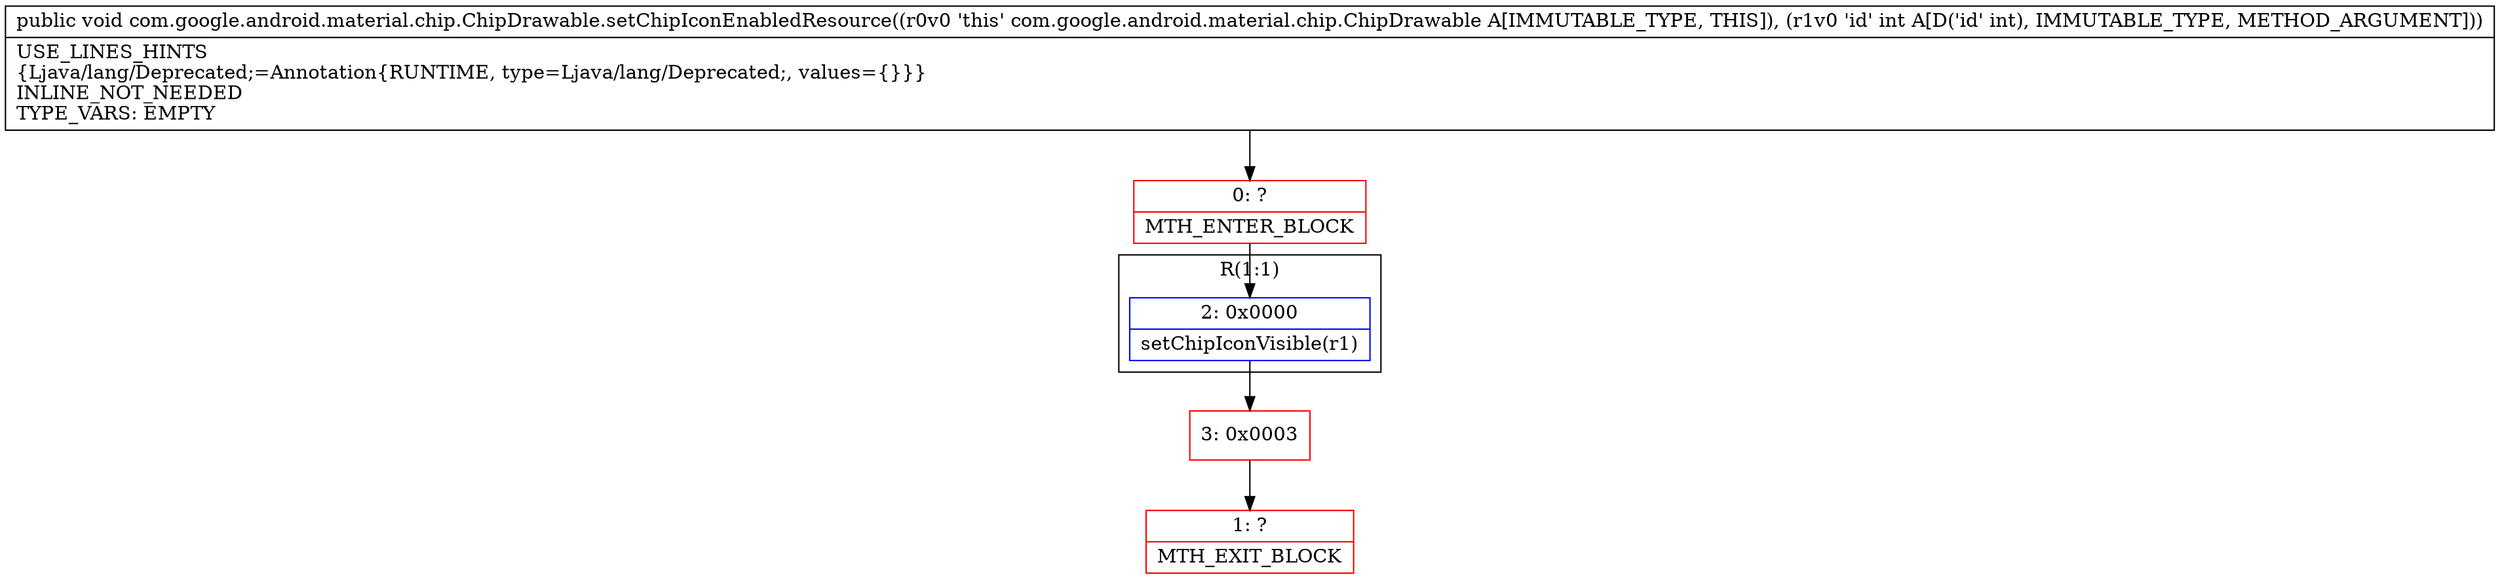 digraph "CFG forcom.google.android.material.chip.ChipDrawable.setChipIconEnabledResource(I)V" {
subgraph cluster_Region_285474079 {
label = "R(1:1)";
node [shape=record,color=blue];
Node_2 [shape=record,label="{2\:\ 0x0000|setChipIconVisible(r1)\l}"];
}
Node_0 [shape=record,color=red,label="{0\:\ ?|MTH_ENTER_BLOCK\l}"];
Node_3 [shape=record,color=red,label="{3\:\ 0x0003}"];
Node_1 [shape=record,color=red,label="{1\:\ ?|MTH_EXIT_BLOCK\l}"];
MethodNode[shape=record,label="{public void com.google.android.material.chip.ChipDrawable.setChipIconEnabledResource((r0v0 'this' com.google.android.material.chip.ChipDrawable A[IMMUTABLE_TYPE, THIS]), (r1v0 'id' int A[D('id' int), IMMUTABLE_TYPE, METHOD_ARGUMENT]))  | USE_LINES_HINTS\l\{Ljava\/lang\/Deprecated;=Annotation\{RUNTIME, type=Ljava\/lang\/Deprecated;, values=\{\}\}\}\lINLINE_NOT_NEEDED\lTYPE_VARS: EMPTY\l}"];
MethodNode -> Node_0;Node_2 -> Node_3;
Node_0 -> Node_2;
Node_3 -> Node_1;
}

